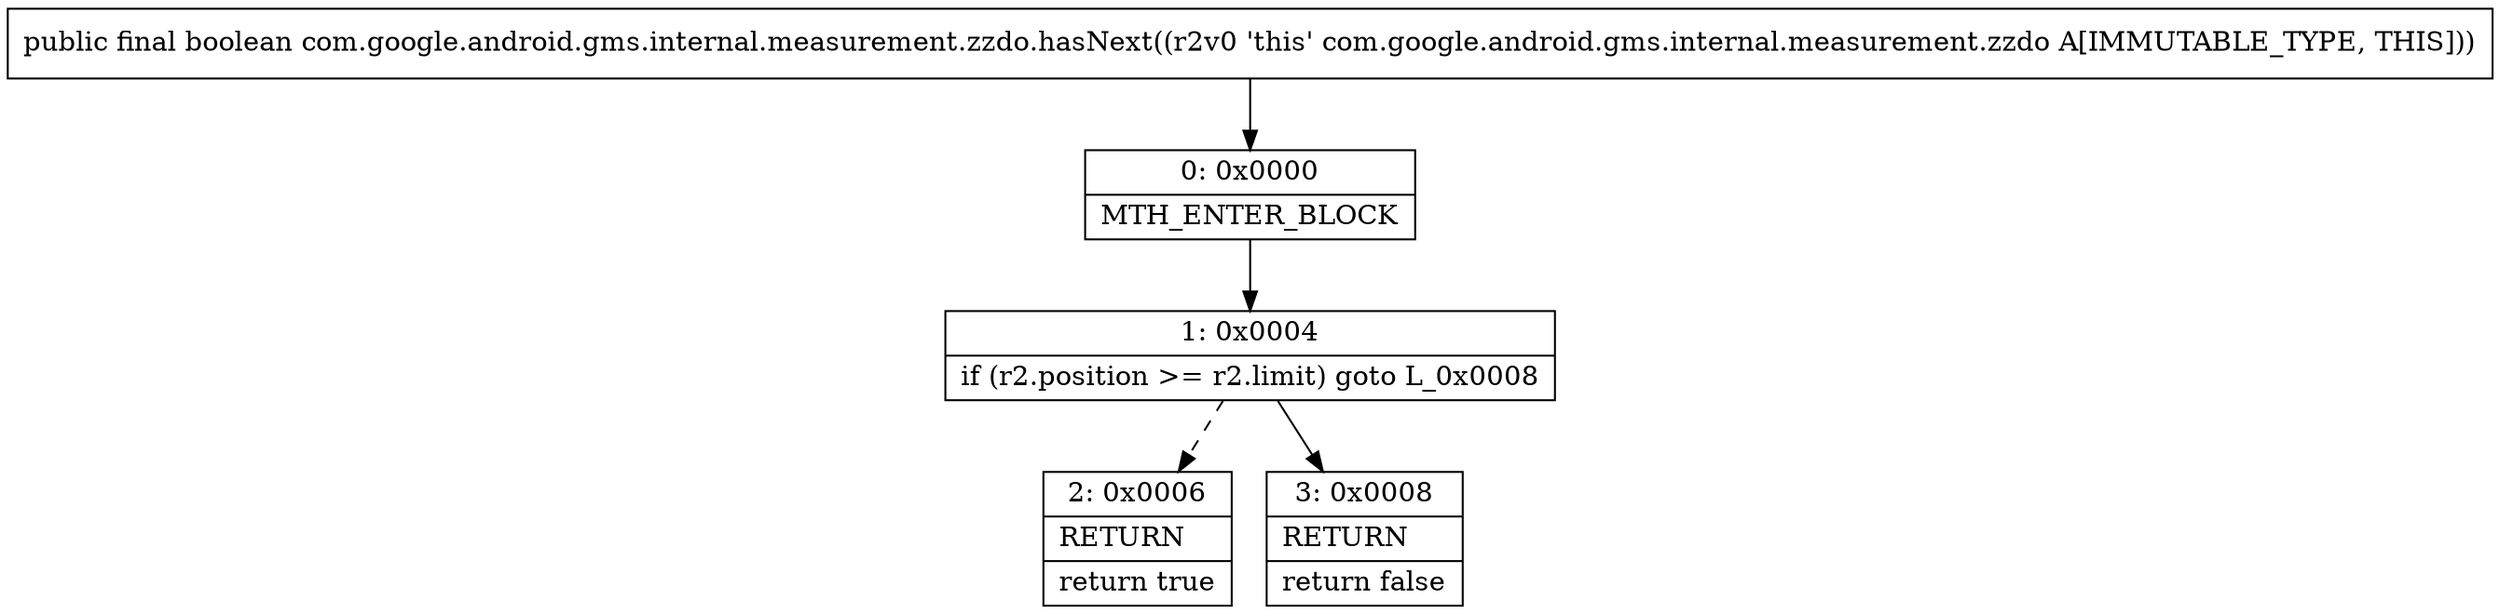 digraph "CFG forcom.google.android.gms.internal.measurement.zzdo.hasNext()Z" {
Node_0 [shape=record,label="{0\:\ 0x0000|MTH_ENTER_BLOCK\l}"];
Node_1 [shape=record,label="{1\:\ 0x0004|if (r2.position \>= r2.limit) goto L_0x0008\l}"];
Node_2 [shape=record,label="{2\:\ 0x0006|RETURN\l|return true\l}"];
Node_3 [shape=record,label="{3\:\ 0x0008|RETURN\l|return false\l}"];
MethodNode[shape=record,label="{public final boolean com.google.android.gms.internal.measurement.zzdo.hasNext((r2v0 'this' com.google.android.gms.internal.measurement.zzdo A[IMMUTABLE_TYPE, THIS])) }"];
MethodNode -> Node_0;
Node_0 -> Node_1;
Node_1 -> Node_2[style=dashed];
Node_1 -> Node_3;
}

